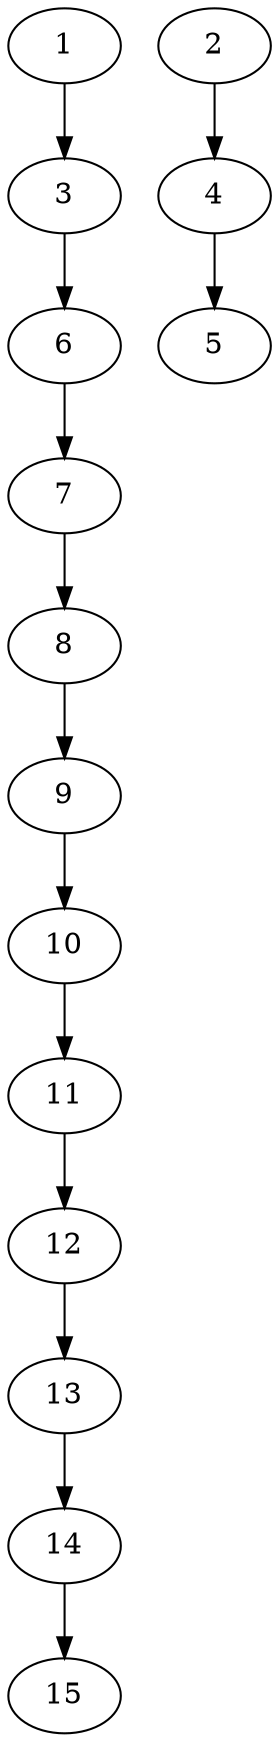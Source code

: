 // DAG (tier=1-easy, mode=compute, n=15, ccr=0.259, fat=0.382, density=0.268, regular=0.601, jump=0.026, mindata=262144, maxdata=2097152)
// DAG automatically generated by daggen at Sun Aug 24 16:33:32 2025
// /home/ermia/Project/Environments/daggen/bin/daggen --dot --ccr 0.259 --fat 0.382 --regular 0.601 --density 0.268 --jump 0.026 --mindata 262144 --maxdata 2097152 -n 15 
digraph G {
  1 [size="6347567827756001", alpha="0.16", expect_size="3173783913878000"]
  1 -> 3 [size ="3080598847488"]
  2 [size="2430491173194825728", alpha="0.19", expect_size="1215245586597412864"]
  2 -> 4 [size ="14461700145152"]
  3 [size="3718918440723939328", alpha="0.07", expect_size="1859459220361969664"]
  3 -> 6 [size ="19202941386752"]
  4 [size="322941812211712000", alpha="0.06", expect_size="161470906105856000"]
  4 -> 5 [size ="3765646131200"]
  5 [size="4911612930555904000", alpha="0.07", expect_size="2455806465277952000"]
  6 [size="7528798436884217856", alpha="0.01", expect_size="3764399218442108928"]
  6 -> 7 [size ="30730792992768"]
  7 [size="6025070782072225792", alpha="0.18", expect_size="3012535391036112896"]
  7 -> 8 [size ="26488950751232"]
  8 [size="48878444880444064", alpha="0.01", expect_size="24439222440222032"]
  8 -> 9 [size ="26817910013952"]
  9 [size="1300683059787464704", alpha="0.01", expect_size="650341529893732352"]
  9 -> 10 [size ="9532445032448"]
  10 [size="12062405409013612", alpha="0.07", expect_size="6031202704506806"]
  10 -> 11 [size ="16044798246912"]
  11 [size="1403274122135551", alpha="0.07", expect_size="701637061067775"]
  11 -> 12 [size ="1616660922368"]
  12 [size="205636680474062", alpha="0.07", expect_size="102818340237031"]
  12 -> 13 [size ="14176747520000"]
  13 [size="300353788928065536", alpha="0.03", expect_size="150176894464032768"]
  13 -> 14 [size ="3587941859328"]
  14 [size="4039718643799924", alpha="0.03", expect_size="2019859321899962"]
  14 -> 15 [size ="5301809971200"]
  15 [size="4029516266745102336", alpha="0.12", expect_size="2014758133372551168"]
}